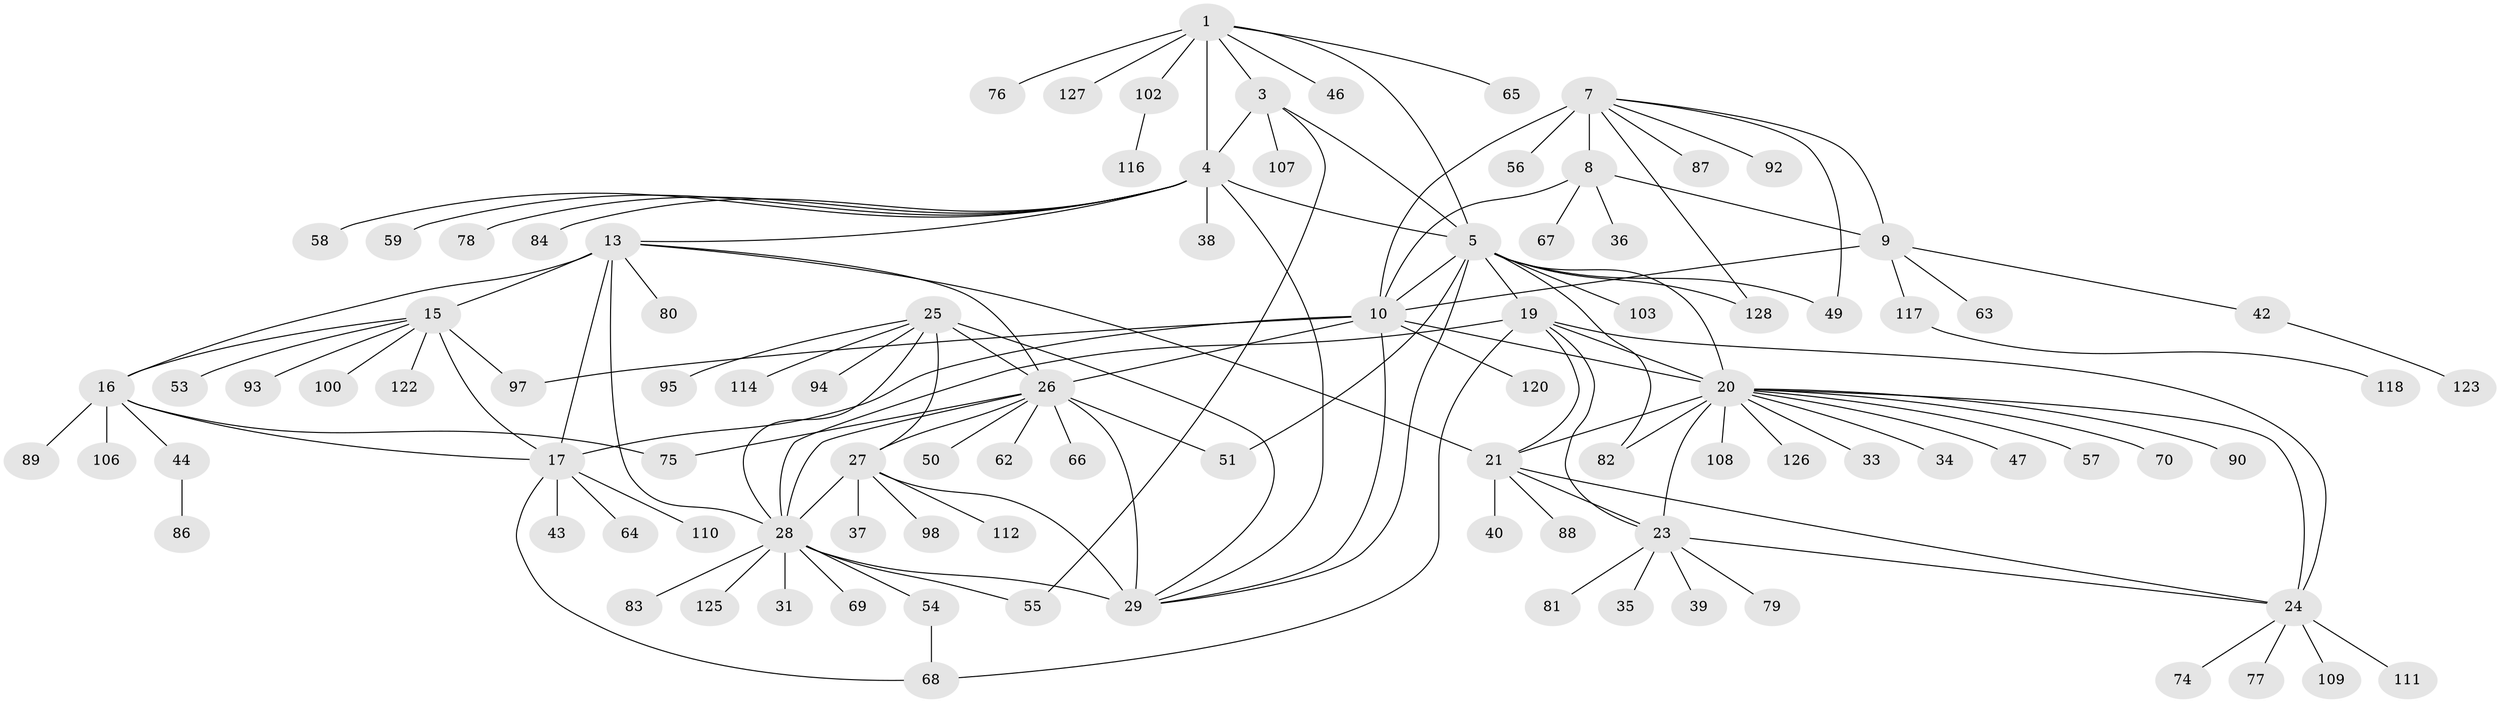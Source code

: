 // Generated by graph-tools (version 1.1) at 2025/24/03/03/25 07:24:11]
// undirected, 98 vertices, 137 edges
graph export_dot {
graph [start="1"]
  node [color=gray90,style=filled];
  1 [super="+2"];
  3 [super="+61"];
  4 [super="+6"];
  5 [super="+85"];
  7 [super="+11"];
  8 [super="+48"];
  9 [super="+104"];
  10 [super="+12"];
  13 [super="+14"];
  15 [super="+96"];
  16 [super="+72"];
  17 [super="+18"];
  19 [super="+32"];
  20 [super="+22"];
  21 [super="+41"];
  23 [super="+73"];
  24 [super="+45"];
  25 [super="+60"];
  26 [super="+52"];
  27 [super="+91"];
  28 [super="+105"];
  29 [super="+30"];
  31;
  33;
  34;
  35;
  36;
  37;
  38;
  39;
  40;
  42 [super="+115"];
  43;
  44;
  46;
  47 [super="+101"];
  49;
  50;
  51;
  53;
  54;
  55;
  56;
  57;
  58;
  59;
  62;
  63 [super="+99"];
  64;
  65;
  66;
  67;
  68 [super="+119"];
  69;
  70 [super="+71"];
  74;
  75;
  76;
  77 [super="+124"];
  78;
  79;
  80;
  81;
  82;
  83;
  84;
  86;
  87;
  88;
  89;
  90;
  92;
  93 [super="+121"];
  94;
  95 [super="+113"];
  97;
  98;
  100;
  102;
  103;
  106;
  107;
  108;
  109;
  110;
  111;
  112;
  114;
  116;
  117;
  118;
  120;
  122;
  123;
  125;
  126;
  127;
  128;
  1 -- 3 [weight=2];
  1 -- 4 [weight=4];
  1 -- 5 [weight=2];
  1 -- 65;
  1 -- 102;
  1 -- 127;
  1 -- 76;
  1 -- 46;
  3 -- 4 [weight=2];
  3 -- 5;
  3 -- 55;
  3 -- 107;
  4 -- 5 [weight=2];
  4 -- 13;
  4 -- 29;
  4 -- 59;
  4 -- 78;
  4 -- 84;
  4 -- 38;
  4 -- 58;
  5 -- 10;
  5 -- 49;
  5 -- 51;
  5 -- 82;
  5 -- 103;
  5 -- 128;
  5 -- 29;
  5 -- 20;
  5 -- 19;
  7 -- 8 [weight=2];
  7 -- 9 [weight=2];
  7 -- 10 [weight=4];
  7 -- 49;
  7 -- 56;
  7 -- 92;
  7 -- 128;
  7 -- 87;
  8 -- 9;
  8 -- 10 [weight=2];
  8 -- 36;
  8 -- 67;
  9 -- 10 [weight=2];
  9 -- 42;
  9 -- 63;
  9 -- 117;
  10 -- 97;
  10 -- 120;
  10 -- 26;
  10 -- 20;
  10 -- 29;
  10 -- 17;
  13 -- 15 [weight=2];
  13 -- 16 [weight=2];
  13 -- 17 [weight=4];
  13 -- 21;
  13 -- 80;
  13 -- 26;
  13 -- 28;
  15 -- 16;
  15 -- 17 [weight=2];
  15 -- 53;
  15 -- 93;
  15 -- 97;
  15 -- 100;
  15 -- 122;
  16 -- 17 [weight=2];
  16 -- 44;
  16 -- 75;
  16 -- 89;
  16 -- 106;
  17 -- 64;
  17 -- 68;
  17 -- 110;
  17 -- 43;
  19 -- 20 [weight=2];
  19 -- 21;
  19 -- 23;
  19 -- 24;
  19 -- 28;
  19 -- 68;
  20 -- 21 [weight=2];
  20 -- 23 [weight=2];
  20 -- 24 [weight=2];
  20 -- 57;
  20 -- 70;
  20 -- 108;
  20 -- 126;
  20 -- 33;
  20 -- 34;
  20 -- 47;
  20 -- 82;
  20 -- 90;
  21 -- 23;
  21 -- 24;
  21 -- 40;
  21 -- 88;
  23 -- 24;
  23 -- 35;
  23 -- 39;
  23 -- 79;
  23 -- 81;
  24 -- 74;
  24 -- 77;
  24 -- 109;
  24 -- 111;
  25 -- 26;
  25 -- 27;
  25 -- 28;
  25 -- 29 [weight=2];
  25 -- 94;
  25 -- 95;
  25 -- 114;
  26 -- 27;
  26 -- 28;
  26 -- 29 [weight=2];
  26 -- 50;
  26 -- 51;
  26 -- 62;
  26 -- 66;
  26 -- 75;
  27 -- 28;
  27 -- 29 [weight=2];
  27 -- 37;
  27 -- 98;
  27 -- 112;
  28 -- 29 [weight=2];
  28 -- 31;
  28 -- 54;
  28 -- 55;
  28 -- 69;
  28 -- 83;
  28 -- 125;
  42 -- 123;
  44 -- 86;
  54 -- 68;
  102 -- 116;
  117 -- 118;
}
